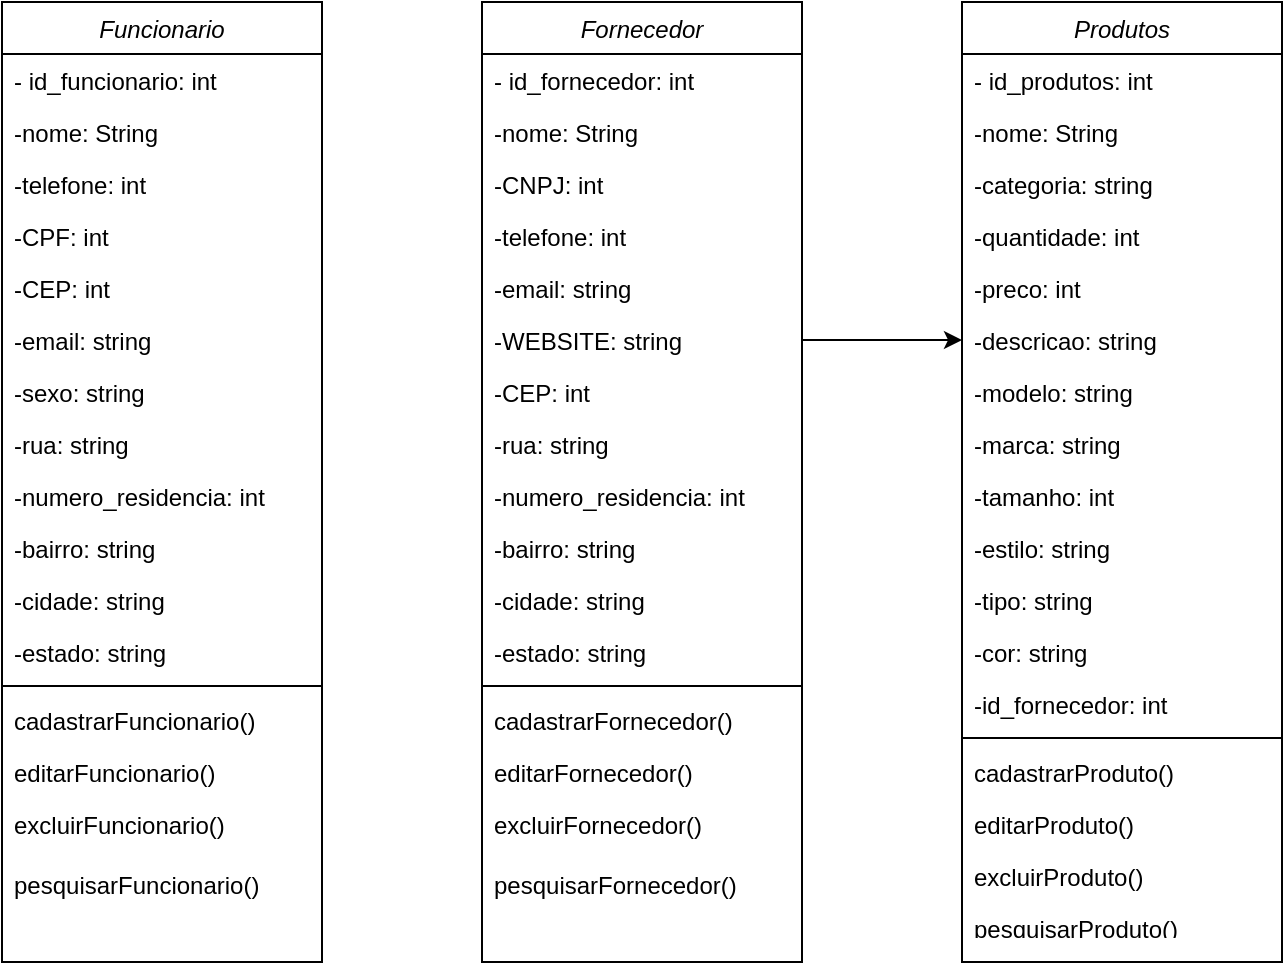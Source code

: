 <mxfile version="24.4.14" type="device">
  <diagram id="C5RBs43oDa-KdzZeNtuy" name="Page-1">
    <mxGraphModel dx="1434" dy="780" grid="1" gridSize="10" guides="1" tooltips="1" connect="1" arrows="1" fold="1" page="1" pageScale="1" pageWidth="827" pageHeight="1169" math="0" shadow="0">
      <root>
        <mxCell id="WIyWlLk6GJQsqaUBKTNV-0" />
        <mxCell id="WIyWlLk6GJQsqaUBKTNV-1" parent="WIyWlLk6GJQsqaUBKTNV-0" />
        <mxCell id="zkfFHV4jXpPFQw0GAbJ--0" value="Funcionario" style="swimlane;fontStyle=2;align=center;verticalAlign=top;childLayout=stackLayout;horizontal=1;startSize=26;horizontalStack=0;resizeParent=1;resizeLast=0;collapsible=1;marginBottom=0;rounded=0;shadow=0;strokeWidth=1;" parent="WIyWlLk6GJQsqaUBKTNV-1" vertex="1">
          <mxGeometry x="40" y="40" width="160" height="480" as="geometry">
            <mxRectangle x="230" y="140" width="160" height="26" as="alternateBounds" />
          </mxGeometry>
        </mxCell>
        <mxCell id="zkfFHV4jXpPFQw0GAbJ--1" value="- id_funcionario: int" style="text;align=left;verticalAlign=top;spacingLeft=4;spacingRight=4;overflow=hidden;rotatable=0;points=[[0,0.5],[1,0.5]];portConstraint=eastwest;" parent="zkfFHV4jXpPFQw0GAbJ--0" vertex="1">
          <mxGeometry y="26" width="160" height="26" as="geometry" />
        </mxCell>
        <mxCell id="zkfFHV4jXpPFQw0GAbJ--2" value="-nome: String" style="text;align=left;verticalAlign=top;spacingLeft=4;spacingRight=4;overflow=hidden;rotatable=0;points=[[0,0.5],[1,0.5]];portConstraint=eastwest;rounded=0;shadow=0;html=0;" parent="zkfFHV4jXpPFQw0GAbJ--0" vertex="1">
          <mxGeometry y="52" width="160" height="26" as="geometry" />
        </mxCell>
        <mxCell id="r5Az9v2lHGeckaQHiQ27-1" value="-telefone: int" style="text;align=left;verticalAlign=top;spacingLeft=4;spacingRight=4;overflow=hidden;rotatable=0;points=[[0,0.5],[1,0.5]];portConstraint=eastwest;rounded=0;shadow=0;html=0;" vertex="1" parent="zkfFHV4jXpPFQw0GAbJ--0">
          <mxGeometry y="78" width="160" height="26" as="geometry" />
        </mxCell>
        <mxCell id="r5Az9v2lHGeckaQHiQ27-2" value="-CPF: int" style="text;align=left;verticalAlign=top;spacingLeft=4;spacingRight=4;overflow=hidden;rotatable=0;points=[[0,0.5],[1,0.5]];portConstraint=eastwest;rounded=0;shadow=0;html=0;" vertex="1" parent="zkfFHV4jXpPFQw0GAbJ--0">
          <mxGeometry y="104" width="160" height="26" as="geometry" />
        </mxCell>
        <mxCell id="zkfFHV4jXpPFQw0GAbJ--3" value="-CEP: int&#xa;" style="text;align=left;verticalAlign=top;spacingLeft=4;spacingRight=4;overflow=hidden;rotatable=0;points=[[0,0.5],[1,0.5]];portConstraint=eastwest;rounded=0;shadow=0;html=0;" parent="zkfFHV4jXpPFQw0GAbJ--0" vertex="1">
          <mxGeometry y="130" width="160" height="26" as="geometry" />
        </mxCell>
        <mxCell id="r5Az9v2lHGeckaQHiQ27-4" value="-email: string" style="text;align=left;verticalAlign=top;spacingLeft=4;spacingRight=4;overflow=hidden;rotatable=0;points=[[0,0.5],[1,0.5]];portConstraint=eastwest;rounded=0;shadow=0;html=0;" vertex="1" parent="zkfFHV4jXpPFQw0GAbJ--0">
          <mxGeometry y="156" width="160" height="26" as="geometry" />
        </mxCell>
        <mxCell id="r5Az9v2lHGeckaQHiQ27-6" value="-sexo: string" style="text;align=left;verticalAlign=top;spacingLeft=4;spacingRight=4;overflow=hidden;rotatable=0;points=[[0,0.5],[1,0.5]];portConstraint=eastwest;rounded=0;shadow=0;html=0;" vertex="1" parent="zkfFHV4jXpPFQw0GAbJ--0">
          <mxGeometry y="182" width="160" height="26" as="geometry" />
        </mxCell>
        <mxCell id="r5Az9v2lHGeckaQHiQ27-5" value="-rua: string" style="text;align=left;verticalAlign=top;spacingLeft=4;spacingRight=4;overflow=hidden;rotatable=0;points=[[0,0.5],[1,0.5]];portConstraint=eastwest;rounded=0;shadow=0;html=0;" vertex="1" parent="zkfFHV4jXpPFQw0GAbJ--0">
          <mxGeometry y="208" width="160" height="26" as="geometry" />
        </mxCell>
        <mxCell id="r5Az9v2lHGeckaQHiQ27-7" value="-numero_residencia: int" style="text;align=left;verticalAlign=top;spacingLeft=4;spacingRight=4;overflow=hidden;rotatable=0;points=[[0,0.5],[1,0.5]];portConstraint=eastwest;rounded=0;shadow=0;html=0;" vertex="1" parent="zkfFHV4jXpPFQw0GAbJ--0">
          <mxGeometry y="234" width="160" height="26" as="geometry" />
        </mxCell>
        <mxCell id="r5Az9v2lHGeckaQHiQ27-8" value="-bairro: string" style="text;align=left;verticalAlign=top;spacingLeft=4;spacingRight=4;overflow=hidden;rotatable=0;points=[[0,0.5],[1,0.5]];portConstraint=eastwest;rounded=0;shadow=0;html=0;" vertex="1" parent="zkfFHV4jXpPFQw0GAbJ--0">
          <mxGeometry y="260" width="160" height="26" as="geometry" />
        </mxCell>
        <mxCell id="r5Az9v2lHGeckaQHiQ27-10" value="-cidade: string" style="text;align=left;verticalAlign=top;spacingLeft=4;spacingRight=4;overflow=hidden;rotatable=0;points=[[0,0.5],[1,0.5]];portConstraint=eastwest;rounded=0;shadow=0;html=0;" vertex="1" parent="zkfFHV4jXpPFQw0GAbJ--0">
          <mxGeometry y="286" width="160" height="26" as="geometry" />
        </mxCell>
        <mxCell id="r5Az9v2lHGeckaQHiQ27-9" value="-estado: string" style="text;align=left;verticalAlign=top;spacingLeft=4;spacingRight=4;overflow=hidden;rotatable=0;points=[[0,0.5],[1,0.5]];portConstraint=eastwest;rounded=0;shadow=0;html=0;" vertex="1" parent="zkfFHV4jXpPFQw0GAbJ--0">
          <mxGeometry y="312" width="160" height="26" as="geometry" />
        </mxCell>
        <mxCell id="zkfFHV4jXpPFQw0GAbJ--4" value="" style="line;html=1;strokeWidth=1;align=left;verticalAlign=middle;spacingTop=-1;spacingLeft=3;spacingRight=3;rotatable=0;labelPosition=right;points=[];portConstraint=eastwest;" parent="zkfFHV4jXpPFQw0GAbJ--0" vertex="1">
          <mxGeometry y="338" width="160" height="8" as="geometry" />
        </mxCell>
        <mxCell id="r5Az9v2lHGeckaQHiQ27-12" value="cadastrarFuncionario()" style="text;align=left;verticalAlign=top;spacingLeft=4;spacingRight=4;overflow=hidden;rotatable=0;points=[[0,0.5],[1,0.5]];portConstraint=eastwest;" vertex="1" parent="zkfFHV4jXpPFQw0GAbJ--0">
          <mxGeometry y="346" width="160" height="26" as="geometry" />
        </mxCell>
        <mxCell id="r5Az9v2lHGeckaQHiQ27-13" value="editarFuncionario()" style="text;align=left;verticalAlign=top;spacingLeft=4;spacingRight=4;overflow=hidden;rotatable=0;points=[[0,0.5],[1,0.5]];portConstraint=eastwest;" vertex="1" parent="zkfFHV4jXpPFQw0GAbJ--0">
          <mxGeometry y="372" width="160" height="26" as="geometry" />
        </mxCell>
        <mxCell id="r5Az9v2lHGeckaQHiQ27-14" value="excluirFuncionario()" style="text;align=left;verticalAlign=top;spacingLeft=4;spacingRight=4;overflow=hidden;rotatable=0;points=[[0,0.5],[1,0.5]];portConstraint=eastwest;" vertex="1" parent="zkfFHV4jXpPFQw0GAbJ--0">
          <mxGeometry y="398" width="160" height="30" as="geometry" />
        </mxCell>
        <mxCell id="r5Az9v2lHGeckaQHiQ27-55" value="pesquisarFuncionario()" style="text;align=left;verticalAlign=top;spacingLeft=4;spacingRight=4;overflow=hidden;rotatable=0;points=[[0,0.5],[1,0.5]];portConstraint=eastwest;" vertex="1" parent="zkfFHV4jXpPFQw0GAbJ--0">
          <mxGeometry y="428" width="160" height="26" as="geometry" />
        </mxCell>
        <mxCell id="r5Az9v2lHGeckaQHiQ27-15" value="Fornecedor" style="swimlane;fontStyle=2;align=center;verticalAlign=top;childLayout=stackLayout;horizontal=1;startSize=26;horizontalStack=0;resizeParent=1;resizeLast=0;collapsible=1;marginBottom=0;rounded=0;shadow=0;strokeWidth=1;" vertex="1" parent="WIyWlLk6GJQsqaUBKTNV-1">
          <mxGeometry x="280" y="40" width="160" height="480" as="geometry">
            <mxRectangle x="230" y="140" width="160" height="26" as="alternateBounds" />
          </mxGeometry>
        </mxCell>
        <mxCell id="r5Az9v2lHGeckaQHiQ27-16" value="- id_fornecedor: int" style="text;align=left;verticalAlign=top;spacingLeft=4;spacingRight=4;overflow=hidden;rotatable=0;points=[[0,0.5],[1,0.5]];portConstraint=eastwest;" vertex="1" parent="r5Az9v2lHGeckaQHiQ27-15">
          <mxGeometry y="26" width="160" height="26" as="geometry" />
        </mxCell>
        <mxCell id="r5Az9v2lHGeckaQHiQ27-17" value="-nome: String" style="text;align=left;verticalAlign=top;spacingLeft=4;spacingRight=4;overflow=hidden;rotatable=0;points=[[0,0.5],[1,0.5]];portConstraint=eastwest;rounded=0;shadow=0;html=0;" vertex="1" parent="r5Az9v2lHGeckaQHiQ27-15">
          <mxGeometry y="52" width="160" height="26" as="geometry" />
        </mxCell>
        <mxCell id="r5Az9v2lHGeckaQHiQ27-19" value="-CNPJ: int" style="text;align=left;verticalAlign=top;spacingLeft=4;spacingRight=4;overflow=hidden;rotatable=0;points=[[0,0.5],[1,0.5]];portConstraint=eastwest;rounded=0;shadow=0;html=0;" vertex="1" parent="r5Az9v2lHGeckaQHiQ27-15">
          <mxGeometry y="78" width="160" height="26" as="geometry" />
        </mxCell>
        <mxCell id="r5Az9v2lHGeckaQHiQ27-18" value="-telefone: int" style="text;align=left;verticalAlign=top;spacingLeft=4;spacingRight=4;overflow=hidden;rotatable=0;points=[[0,0.5],[1,0.5]];portConstraint=eastwest;rounded=0;shadow=0;html=0;" vertex="1" parent="r5Az9v2lHGeckaQHiQ27-15">
          <mxGeometry y="104" width="160" height="26" as="geometry" />
        </mxCell>
        <mxCell id="r5Az9v2lHGeckaQHiQ27-21" value="-email: string" style="text;align=left;verticalAlign=top;spacingLeft=4;spacingRight=4;overflow=hidden;rotatable=0;points=[[0,0.5],[1,0.5]];portConstraint=eastwest;rounded=0;shadow=0;html=0;" vertex="1" parent="r5Az9v2lHGeckaQHiQ27-15">
          <mxGeometry y="130" width="160" height="26" as="geometry" />
        </mxCell>
        <mxCell id="r5Az9v2lHGeckaQHiQ27-22" value="-WEBSITE: string" style="text;align=left;verticalAlign=top;spacingLeft=4;spacingRight=4;overflow=hidden;rotatable=0;points=[[0,0.5],[1,0.5]];portConstraint=eastwest;rounded=0;shadow=0;html=0;" vertex="1" parent="r5Az9v2lHGeckaQHiQ27-15">
          <mxGeometry y="156" width="160" height="26" as="geometry" />
        </mxCell>
        <mxCell id="r5Az9v2lHGeckaQHiQ27-20" value="-CEP: int&#xa;" style="text;align=left;verticalAlign=top;spacingLeft=4;spacingRight=4;overflow=hidden;rotatable=0;points=[[0,0.5],[1,0.5]];portConstraint=eastwest;rounded=0;shadow=0;html=0;" vertex="1" parent="r5Az9v2lHGeckaQHiQ27-15">
          <mxGeometry y="182" width="160" height="26" as="geometry" />
        </mxCell>
        <mxCell id="r5Az9v2lHGeckaQHiQ27-23" value="-rua: string" style="text;align=left;verticalAlign=top;spacingLeft=4;spacingRight=4;overflow=hidden;rotatable=0;points=[[0,0.5],[1,0.5]];portConstraint=eastwest;rounded=0;shadow=0;html=0;" vertex="1" parent="r5Az9v2lHGeckaQHiQ27-15">
          <mxGeometry y="208" width="160" height="26" as="geometry" />
        </mxCell>
        <mxCell id="r5Az9v2lHGeckaQHiQ27-24" value="-numero_residencia: int" style="text;align=left;verticalAlign=top;spacingLeft=4;spacingRight=4;overflow=hidden;rotatable=0;points=[[0,0.5],[1,0.5]];portConstraint=eastwest;rounded=0;shadow=0;html=0;" vertex="1" parent="r5Az9v2lHGeckaQHiQ27-15">
          <mxGeometry y="234" width="160" height="26" as="geometry" />
        </mxCell>
        <mxCell id="r5Az9v2lHGeckaQHiQ27-25" value="-bairro: string" style="text;align=left;verticalAlign=top;spacingLeft=4;spacingRight=4;overflow=hidden;rotatable=0;points=[[0,0.5],[1,0.5]];portConstraint=eastwest;rounded=0;shadow=0;html=0;" vertex="1" parent="r5Az9v2lHGeckaQHiQ27-15">
          <mxGeometry y="260" width="160" height="26" as="geometry" />
        </mxCell>
        <mxCell id="r5Az9v2lHGeckaQHiQ27-26" value="-cidade: string" style="text;align=left;verticalAlign=top;spacingLeft=4;spacingRight=4;overflow=hidden;rotatable=0;points=[[0,0.5],[1,0.5]];portConstraint=eastwest;rounded=0;shadow=0;html=0;" vertex="1" parent="r5Az9v2lHGeckaQHiQ27-15">
          <mxGeometry y="286" width="160" height="26" as="geometry" />
        </mxCell>
        <mxCell id="r5Az9v2lHGeckaQHiQ27-27" value="-estado: string" style="text;align=left;verticalAlign=top;spacingLeft=4;spacingRight=4;overflow=hidden;rotatable=0;points=[[0,0.5],[1,0.5]];portConstraint=eastwest;rounded=0;shadow=0;html=0;" vertex="1" parent="r5Az9v2lHGeckaQHiQ27-15">
          <mxGeometry y="312" width="160" height="26" as="geometry" />
        </mxCell>
        <mxCell id="r5Az9v2lHGeckaQHiQ27-28" value="" style="line;html=1;strokeWidth=1;align=left;verticalAlign=middle;spacingTop=-1;spacingLeft=3;spacingRight=3;rotatable=0;labelPosition=right;points=[];portConstraint=eastwest;" vertex="1" parent="r5Az9v2lHGeckaQHiQ27-15">
          <mxGeometry y="338" width="160" height="8" as="geometry" />
        </mxCell>
        <mxCell id="r5Az9v2lHGeckaQHiQ27-29" value="cadastrarFornecedor()" style="text;align=left;verticalAlign=top;spacingLeft=4;spacingRight=4;overflow=hidden;rotatable=0;points=[[0,0.5],[1,0.5]];portConstraint=eastwest;" vertex="1" parent="r5Az9v2lHGeckaQHiQ27-15">
          <mxGeometry y="346" width="160" height="26" as="geometry" />
        </mxCell>
        <mxCell id="r5Az9v2lHGeckaQHiQ27-30" value="editarFornecedor()" style="text;align=left;verticalAlign=top;spacingLeft=4;spacingRight=4;overflow=hidden;rotatable=0;points=[[0,0.5],[1,0.5]];portConstraint=eastwest;" vertex="1" parent="r5Az9v2lHGeckaQHiQ27-15">
          <mxGeometry y="372" width="160" height="26" as="geometry" />
        </mxCell>
        <mxCell id="r5Az9v2lHGeckaQHiQ27-31" value="excluirFornecedor()" style="text;align=left;verticalAlign=top;spacingLeft=4;spacingRight=4;overflow=hidden;rotatable=0;points=[[0,0.5],[1,0.5]];portConstraint=eastwest;" vertex="1" parent="r5Az9v2lHGeckaQHiQ27-15">
          <mxGeometry y="398" width="160" height="30" as="geometry" />
        </mxCell>
        <mxCell id="r5Az9v2lHGeckaQHiQ27-54" value="pesquisarFornecedor()" style="text;align=left;verticalAlign=top;spacingLeft=4;spacingRight=4;overflow=hidden;rotatable=0;points=[[0,0.5],[1,0.5]];portConstraint=eastwest;" vertex="1" parent="r5Az9v2lHGeckaQHiQ27-15">
          <mxGeometry y="428" width="160" height="36" as="geometry" />
        </mxCell>
        <mxCell id="r5Az9v2lHGeckaQHiQ27-32" value="Produtos" style="swimlane;fontStyle=2;align=center;verticalAlign=top;childLayout=stackLayout;horizontal=1;startSize=26;horizontalStack=0;resizeParent=1;resizeLast=0;collapsible=1;marginBottom=0;rounded=0;shadow=0;strokeWidth=1;" vertex="1" parent="WIyWlLk6GJQsqaUBKTNV-1">
          <mxGeometry x="520" y="40" width="160" height="480" as="geometry">
            <mxRectangle x="230" y="140" width="160" height="26" as="alternateBounds" />
          </mxGeometry>
        </mxCell>
        <mxCell id="r5Az9v2lHGeckaQHiQ27-33" value="- id_produtos: int" style="text;align=left;verticalAlign=top;spacingLeft=4;spacingRight=4;overflow=hidden;rotatable=0;points=[[0,0.5],[1,0.5]];portConstraint=eastwest;" vertex="1" parent="r5Az9v2lHGeckaQHiQ27-32">
          <mxGeometry y="26" width="160" height="26" as="geometry" />
        </mxCell>
        <mxCell id="r5Az9v2lHGeckaQHiQ27-34" value="-nome: String" style="text;align=left;verticalAlign=top;spacingLeft=4;spacingRight=4;overflow=hidden;rotatable=0;points=[[0,0.5],[1,0.5]];portConstraint=eastwest;rounded=0;shadow=0;html=0;" vertex="1" parent="r5Az9v2lHGeckaQHiQ27-32">
          <mxGeometry y="52" width="160" height="26" as="geometry" />
        </mxCell>
        <mxCell id="r5Az9v2lHGeckaQHiQ27-37" value="-categoria: string" style="text;align=left;verticalAlign=top;spacingLeft=4;spacingRight=4;overflow=hidden;rotatable=0;points=[[0,0.5],[1,0.5]];portConstraint=eastwest;rounded=0;shadow=0;html=0;" vertex="1" parent="r5Az9v2lHGeckaQHiQ27-32">
          <mxGeometry y="78" width="160" height="26" as="geometry" />
        </mxCell>
        <mxCell id="r5Az9v2lHGeckaQHiQ27-36" value="-quantidade: int" style="text;align=left;verticalAlign=top;spacingLeft=4;spacingRight=4;overflow=hidden;rotatable=0;points=[[0,0.5],[1,0.5]];portConstraint=eastwest;rounded=0;shadow=0;html=0;" vertex="1" parent="r5Az9v2lHGeckaQHiQ27-32">
          <mxGeometry y="104" width="160" height="26" as="geometry" />
        </mxCell>
        <mxCell id="r5Az9v2lHGeckaQHiQ27-39" value="-preco: int&#xa;" style="text;align=left;verticalAlign=top;spacingLeft=4;spacingRight=4;overflow=hidden;rotatable=0;points=[[0,0.5],[1,0.5]];portConstraint=eastwest;rounded=0;shadow=0;html=0;" vertex="1" parent="r5Az9v2lHGeckaQHiQ27-32">
          <mxGeometry y="130" width="160" height="26" as="geometry" />
        </mxCell>
        <mxCell id="r5Az9v2lHGeckaQHiQ27-38" value="-descricao: string" style="text;align=left;verticalAlign=top;spacingLeft=4;spacingRight=4;overflow=hidden;rotatable=0;points=[[0,0.5],[1,0.5]];portConstraint=eastwest;rounded=0;shadow=0;html=0;" vertex="1" parent="r5Az9v2lHGeckaQHiQ27-32">
          <mxGeometry y="156" width="160" height="26" as="geometry" />
        </mxCell>
        <mxCell id="r5Az9v2lHGeckaQHiQ27-40" value="-modelo: string" style="text;align=left;verticalAlign=top;spacingLeft=4;spacingRight=4;overflow=hidden;rotatable=0;points=[[0,0.5],[1,0.5]];portConstraint=eastwest;rounded=0;shadow=0;html=0;" vertex="1" parent="r5Az9v2lHGeckaQHiQ27-32">
          <mxGeometry y="182" width="160" height="26" as="geometry" />
        </mxCell>
        <mxCell id="r5Az9v2lHGeckaQHiQ27-41" value="-marca: string" style="text;align=left;verticalAlign=top;spacingLeft=4;spacingRight=4;overflow=hidden;rotatable=0;points=[[0,0.5],[1,0.5]];portConstraint=eastwest;rounded=0;shadow=0;html=0;" vertex="1" parent="r5Az9v2lHGeckaQHiQ27-32">
          <mxGeometry y="208" width="160" height="26" as="geometry" />
        </mxCell>
        <mxCell id="r5Az9v2lHGeckaQHiQ27-42" value="-tamanho: int" style="text;align=left;verticalAlign=top;spacingLeft=4;spacingRight=4;overflow=hidden;rotatable=0;points=[[0,0.5],[1,0.5]];portConstraint=eastwest;rounded=0;shadow=0;html=0;" vertex="1" parent="r5Az9v2lHGeckaQHiQ27-32">
          <mxGeometry y="234" width="160" height="26" as="geometry" />
        </mxCell>
        <mxCell id="r5Az9v2lHGeckaQHiQ27-43" value="-estilo: string" style="text;align=left;verticalAlign=top;spacingLeft=4;spacingRight=4;overflow=hidden;rotatable=0;points=[[0,0.5],[1,0.5]];portConstraint=eastwest;rounded=0;shadow=0;html=0;" vertex="1" parent="r5Az9v2lHGeckaQHiQ27-32">
          <mxGeometry y="260" width="160" height="26" as="geometry" />
        </mxCell>
        <mxCell id="r5Az9v2lHGeckaQHiQ27-44" value="-tipo: string" style="text;align=left;verticalAlign=top;spacingLeft=4;spacingRight=4;overflow=hidden;rotatable=0;points=[[0,0.5],[1,0.5]];portConstraint=eastwest;rounded=0;shadow=0;html=0;" vertex="1" parent="r5Az9v2lHGeckaQHiQ27-32">
          <mxGeometry y="286" width="160" height="26" as="geometry" />
        </mxCell>
        <mxCell id="r5Az9v2lHGeckaQHiQ27-51" value="-cor: string" style="text;align=left;verticalAlign=top;spacingLeft=4;spacingRight=4;overflow=hidden;rotatable=0;points=[[0,0.5],[1,0.5]];portConstraint=eastwest;rounded=0;shadow=0;html=0;" vertex="1" parent="r5Az9v2lHGeckaQHiQ27-32">
          <mxGeometry y="312" width="160" height="26" as="geometry" />
        </mxCell>
        <mxCell id="r5Az9v2lHGeckaQHiQ27-50" value="-id_fornecedor: int" style="text;align=left;verticalAlign=top;spacingLeft=4;spacingRight=4;overflow=hidden;rotatable=0;points=[[0,0.5],[1,0.5]];portConstraint=eastwest;rounded=0;shadow=0;html=0;" vertex="1" parent="r5Az9v2lHGeckaQHiQ27-32">
          <mxGeometry y="338" width="160" height="26" as="geometry" />
        </mxCell>
        <mxCell id="r5Az9v2lHGeckaQHiQ27-45" value="" style="line;html=1;strokeWidth=1;align=left;verticalAlign=middle;spacingTop=-1;spacingLeft=3;spacingRight=3;rotatable=0;labelPosition=right;points=[];portConstraint=eastwest;" vertex="1" parent="r5Az9v2lHGeckaQHiQ27-32">
          <mxGeometry y="364" width="160" height="8" as="geometry" />
        </mxCell>
        <mxCell id="r5Az9v2lHGeckaQHiQ27-46" value="cadastrarProduto()" style="text;align=left;verticalAlign=top;spacingLeft=4;spacingRight=4;overflow=hidden;rotatable=0;points=[[0,0.5],[1,0.5]];portConstraint=eastwest;" vertex="1" parent="r5Az9v2lHGeckaQHiQ27-32">
          <mxGeometry y="372" width="160" height="26" as="geometry" />
        </mxCell>
        <mxCell id="r5Az9v2lHGeckaQHiQ27-47" value="editarProduto()" style="text;align=left;verticalAlign=top;spacingLeft=4;spacingRight=4;overflow=hidden;rotatable=0;points=[[0,0.5],[1,0.5]];portConstraint=eastwest;" vertex="1" parent="r5Az9v2lHGeckaQHiQ27-32">
          <mxGeometry y="398" width="160" height="26" as="geometry" />
        </mxCell>
        <mxCell id="r5Az9v2lHGeckaQHiQ27-48" value="excluirProduto()" style="text;align=left;verticalAlign=top;spacingLeft=4;spacingRight=4;overflow=hidden;rotatable=0;points=[[0,0.5],[1,0.5]];portConstraint=eastwest;" vertex="1" parent="r5Az9v2lHGeckaQHiQ27-32">
          <mxGeometry y="424" width="160" height="26" as="geometry" />
        </mxCell>
        <mxCell id="r5Az9v2lHGeckaQHiQ27-53" value="pesquisarProduto()" style="text;align=left;verticalAlign=top;spacingLeft=4;spacingRight=4;overflow=hidden;rotatable=0;points=[[0,0.5],[1,0.5]];portConstraint=eastwest;" vertex="1" parent="r5Az9v2lHGeckaQHiQ27-32">
          <mxGeometry y="450" width="160" height="14" as="geometry" />
        </mxCell>
        <mxCell id="r5Az9v2lHGeckaQHiQ27-49" style="edgeStyle=orthogonalEdgeStyle;rounded=0;orthogonalLoop=1;jettySize=auto;html=1;exitX=1;exitY=0.5;exitDx=0;exitDy=0;entryX=0;entryY=0.5;entryDx=0;entryDy=0;" edge="1" parent="WIyWlLk6GJQsqaUBKTNV-1" source="r5Az9v2lHGeckaQHiQ27-22" target="r5Az9v2lHGeckaQHiQ27-38">
          <mxGeometry relative="1" as="geometry" />
        </mxCell>
      </root>
    </mxGraphModel>
  </diagram>
</mxfile>
